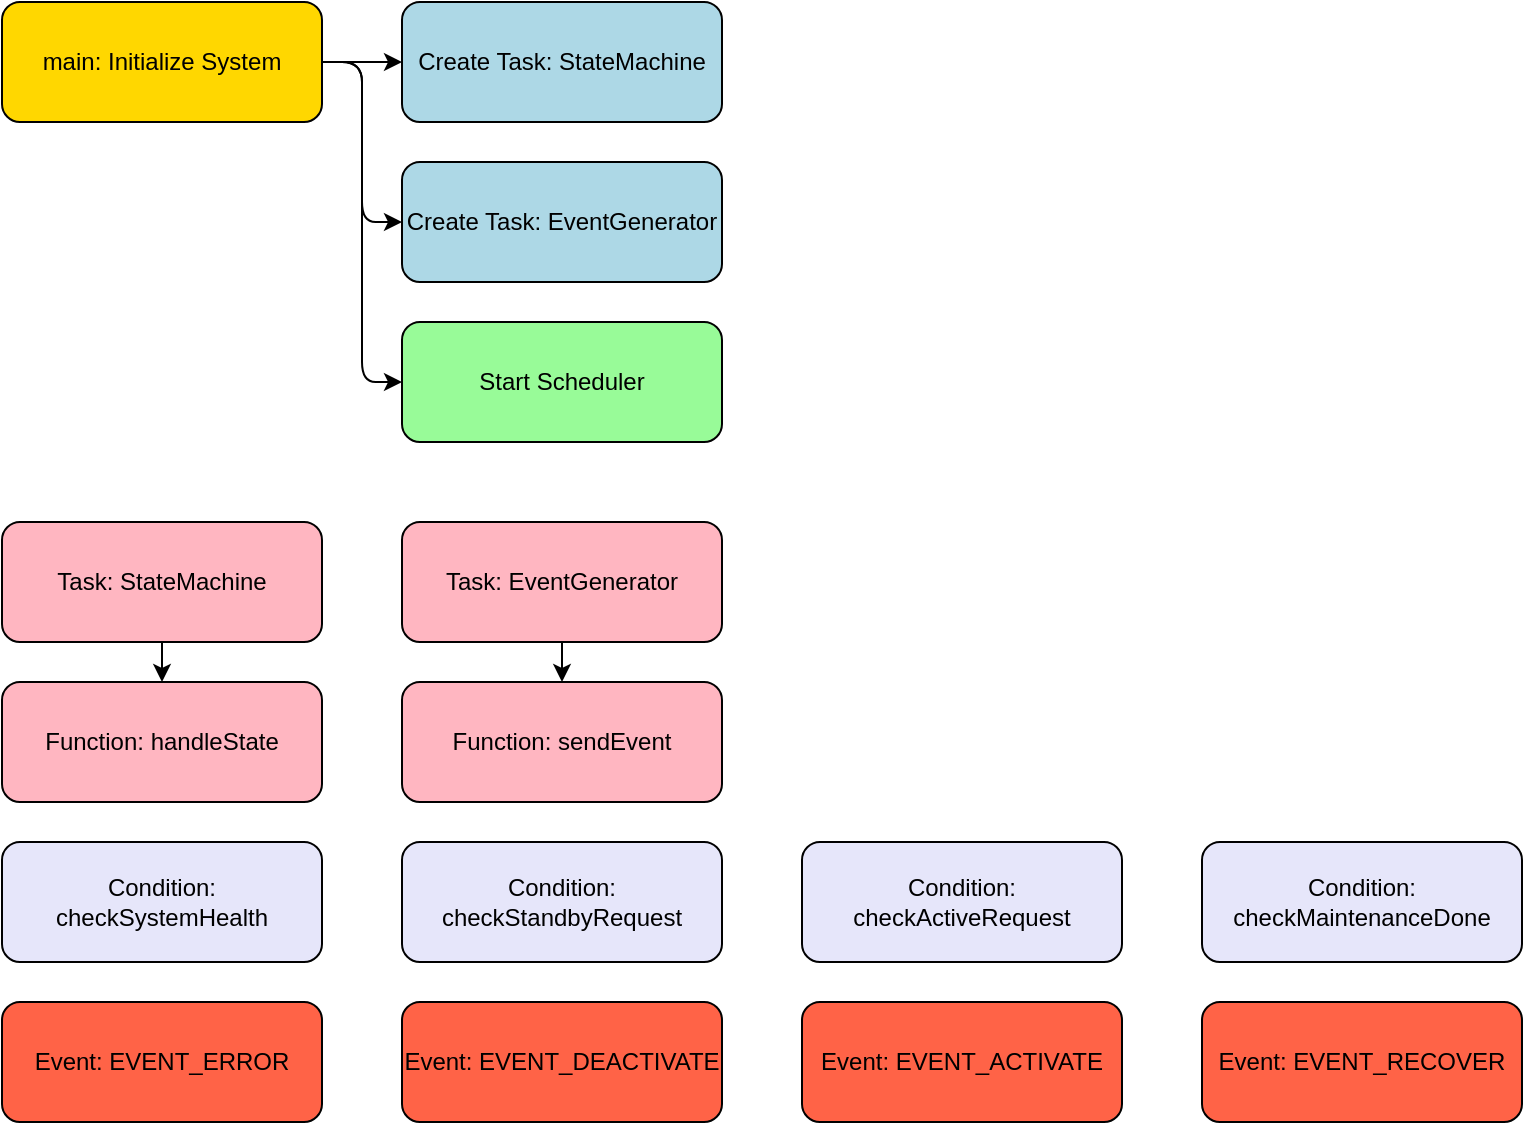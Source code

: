 <mxfile version="24.6.4" type="github">
  <diagram name="StateMachine" id="xBlmMDLpwzvl6hBvEHHj">
    <mxGraphModel dx="1221" dy="587" grid="1" gridSize="10" guides="1" tooltips="1" connect="1" arrows="1" fold="1" page="1" pageScale="1" pageWidth="827" pageHeight="1169" math="0" shadow="0">
      <root>
        <mxCell id="0" />
        <mxCell id="1" parent="0" />
        <mxCell id="e9e4DZNa8HIGRZbQgJC5-29" value="main: Initialize System" style="rounded=1;whiteSpace=wrap;html=1;fillColor=#FFD700;" vertex="1" parent="1">
          <mxGeometry x="20" y="20" width="160" height="60" as="geometry" />
        </mxCell>
        <mxCell id="e9e4DZNa8HIGRZbQgJC5-30" value="Create Task: StateMachine" style="rounded=1;whiteSpace=wrap;html=1;fillColor=#ADD8E6;" vertex="1" parent="1">
          <mxGeometry x="220" y="20" width="160" height="60" as="geometry" />
        </mxCell>
        <mxCell id="e9e4DZNa8HIGRZbQgJC5-31" style="edgeStyle=elbowEdgeStyle;rounded=1;" edge="1" parent="1" source="e9e4DZNa8HIGRZbQgJC5-29" target="e9e4DZNa8HIGRZbQgJC5-30">
          <mxGeometry relative="1" as="geometry" />
        </mxCell>
        <mxCell id="e9e4DZNa8HIGRZbQgJC5-32" value="Create Task: EventGenerator" style="rounded=1;whiteSpace=wrap;html=1;fillColor=#ADD8E6;" vertex="1" parent="1">
          <mxGeometry x="220" y="100" width="160" height="60" as="geometry" />
        </mxCell>
        <mxCell id="e9e4DZNa8HIGRZbQgJC5-33" style="edgeStyle=elbowEdgeStyle;rounded=1;" edge="1" parent="1" source="e9e4DZNa8HIGRZbQgJC5-29" target="e9e4DZNa8HIGRZbQgJC5-32">
          <mxGeometry relative="1" as="geometry" />
        </mxCell>
        <mxCell id="e9e4DZNa8HIGRZbQgJC5-34" value="Start Scheduler" style="rounded=1;whiteSpace=wrap;html=1;fillColor=#98FB98;" vertex="1" parent="1">
          <mxGeometry x="220" y="180" width="160" height="60" as="geometry" />
        </mxCell>
        <mxCell id="e9e4DZNa8HIGRZbQgJC5-35" style="edgeStyle=elbowEdgeStyle;rounded=1;" edge="1" parent="1" source="e9e4DZNa8HIGRZbQgJC5-29" target="e9e4DZNa8HIGRZbQgJC5-34">
          <mxGeometry relative="1" as="geometry" />
        </mxCell>
        <mxCell id="e9e4DZNa8HIGRZbQgJC5-36" value="Task: StateMachine" style="rounded=1;whiteSpace=wrap;html=1;fillColor=#FFB6C1;" vertex="1" parent="1">
          <mxGeometry x="20" y="280" width="160" height="60" as="geometry" />
        </mxCell>
        <mxCell id="e9e4DZNa8HIGRZbQgJC5-37" value="Task: EventGenerator" style="rounded=1;whiteSpace=wrap;html=1;fillColor=#FFB6C1;" vertex="1" parent="1">
          <mxGeometry x="220" y="280" width="160" height="60" as="geometry" />
        </mxCell>
        <mxCell id="e9e4DZNa8HIGRZbQgJC5-38" value="Function: handleState" style="rounded=1;whiteSpace=wrap;html=1;fillColor=#FFB6C1;" vertex="1" parent="1">
          <mxGeometry x="20" y="360" width="160" height="60" as="geometry" />
        </mxCell>
        <mxCell id="e9e4DZNa8HIGRZbQgJC5-39" style="edgeStyle=elbowEdgeStyle;rounded=1;" edge="1" parent="1" source="e9e4DZNa8HIGRZbQgJC5-36" target="e9e4DZNa8HIGRZbQgJC5-38">
          <mxGeometry relative="1" as="geometry" />
        </mxCell>
        <mxCell id="e9e4DZNa8HIGRZbQgJC5-40" value="Function: sendEvent" style="rounded=1;whiteSpace=wrap;html=1;fillColor=#FFB6C1;" vertex="1" parent="1">
          <mxGeometry x="220" y="360" width="160" height="60" as="geometry" />
        </mxCell>
        <mxCell id="e9e4DZNa8HIGRZbQgJC5-41" style="edgeStyle=elbowEdgeStyle;rounded=1;" edge="1" parent="1" source="e9e4DZNa8HIGRZbQgJC5-37" target="e9e4DZNa8HIGRZbQgJC5-40">
          <mxGeometry relative="1" as="geometry" />
        </mxCell>
        <mxCell id="e9e4DZNa8HIGRZbQgJC5-42" value="Condition: checkSystemHealth" style="rounded=1;whiteSpace=wrap;html=1;fillColor=#E6E6FA;" vertex="1" parent="1">
          <mxGeometry x="20" y="440" width="160" height="60" as="geometry" />
        </mxCell>
        <mxCell id="e9e4DZNa8HIGRZbQgJC5-43" value="Condition: checkStandbyRequest" style="rounded=1;whiteSpace=wrap;html=1;fillColor=#E6E6FA;" vertex="1" parent="1">
          <mxGeometry x="220" y="440" width="160" height="60" as="geometry" />
        </mxCell>
        <mxCell id="e9e4DZNa8HIGRZbQgJC5-44" value="Condition: checkActiveRequest" style="rounded=1;whiteSpace=wrap;html=1;fillColor=#E6E6FA;" vertex="1" parent="1">
          <mxGeometry x="420" y="440" width="160" height="60" as="geometry" />
        </mxCell>
        <mxCell id="e9e4DZNa8HIGRZbQgJC5-45" value="Condition: checkMaintenanceDone" style="rounded=1;whiteSpace=wrap;html=1;fillColor=#E6E6FA;" vertex="1" parent="1">
          <mxGeometry x="620" y="440" width="160" height="60" as="geometry" />
        </mxCell>
        <mxCell id="e9e4DZNa8HIGRZbQgJC5-46" value="Event: EVENT_ERROR" style="rounded=1;whiteSpace=wrap;html=1;fillColor=#FF6347;" vertex="1" parent="1">
          <mxGeometry x="20" y="520" width="160" height="60" as="geometry" />
        </mxCell>
        <mxCell id="e9e4DZNa8HIGRZbQgJC5-47" value="Event: EVENT_DEACTIVATE" style="rounded=1;whiteSpace=wrap;html=1;fillColor=#FF6347;" vertex="1" parent="1">
          <mxGeometry x="220" y="520" width="160" height="60" as="geometry" />
        </mxCell>
        <mxCell id="e9e4DZNa8HIGRZbQgJC5-48" value="Event: EVENT_ACTIVATE" style="rounded=1;whiteSpace=wrap;html=1;fillColor=#FF6347;" vertex="1" parent="1">
          <mxGeometry x="420" y="520" width="160" height="60" as="geometry" />
        </mxCell>
        <mxCell id="e9e4DZNa8HIGRZbQgJC5-49" value="Event: EVENT_RECOVER" style="rounded=1;whiteSpace=wrap;html=1;fillColor=#FF6347;" vertex="1" parent="1">
          <mxGeometry x="620" y="520" width="160" height="60" as="geometry" />
        </mxCell>
      </root>
    </mxGraphModel>
  </diagram>
</mxfile>
